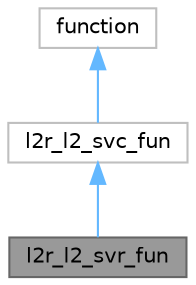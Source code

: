 digraph "l2r_l2_svr_fun"
{
 // LATEX_PDF_SIZE
  bgcolor="transparent";
  edge [fontname=Helvetica,fontsize=10,labelfontname=Helvetica,labelfontsize=10];
  node [fontname=Helvetica,fontsize=10,shape=box,height=0.2,width=0.4];
  Node1 [id="Node000001",label="l2r_l2_svr_fun",height=0.2,width=0.4,color="gray40", fillcolor="grey60", style="filled", fontcolor="black",tooltip=" "];
  Node2 -> Node1 [id="edge1_Node000001_Node000002",dir="back",color="steelblue1",style="solid",tooltip=" "];
  Node2 [id="Node000002",label="l2r_l2_svc_fun",height=0.2,width=0.4,color="grey75", fillcolor="white", style="filled",URL="$db/d03/classl2r__l2__svc__fun.html",tooltip=" "];
  Node3 -> Node2 [id="edge2_Node000002_Node000003",dir="back",color="steelblue1",style="solid",tooltip=" "];
  Node3 [id="Node000003",label="function",height=0.2,width=0.4,color="grey75", fillcolor="white", style="filled",URL="$d6/d8f/classfunction.html",tooltip=" "];
}
